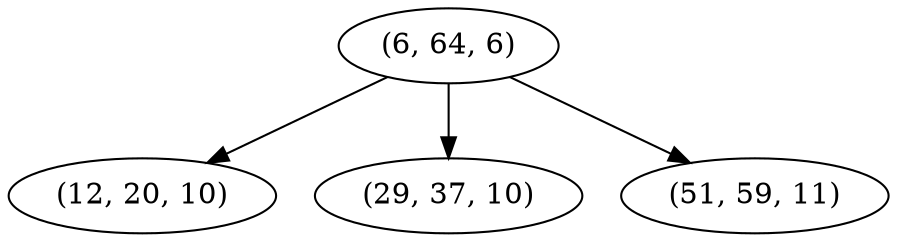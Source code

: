 digraph tree {
    "(6, 64, 6)";
    "(12, 20, 10)";
    "(29, 37, 10)";
    "(51, 59, 11)";
    "(6, 64, 6)" -> "(12, 20, 10)";
    "(6, 64, 6)" -> "(29, 37, 10)";
    "(6, 64, 6)" -> "(51, 59, 11)";
}
